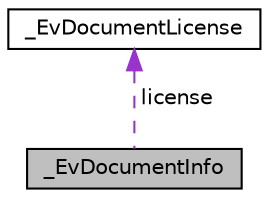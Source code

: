 digraph "_EvDocumentInfo"
{
  edge [fontname="Helvetica",fontsize="10",labelfontname="Helvetica",labelfontsize="10"];
  node [fontname="Helvetica",fontsize="10",shape=record];
  Node1 [label="_EvDocumentInfo",height=0.2,width=0.4,color="black", fillcolor="grey75", style="filled" fontcolor="black"];
  Node2 -> Node1 [dir="back",color="darkorchid3",fontsize="10",style="dashed",label=" license" ,fontname="Helvetica"];
  Node2 [label="_EvDocumentLicense",height=0.2,width=0.4,color="black", fillcolor="white", style="filled",URL="$db/d07/struct__EvDocumentLicense.html"];
}
